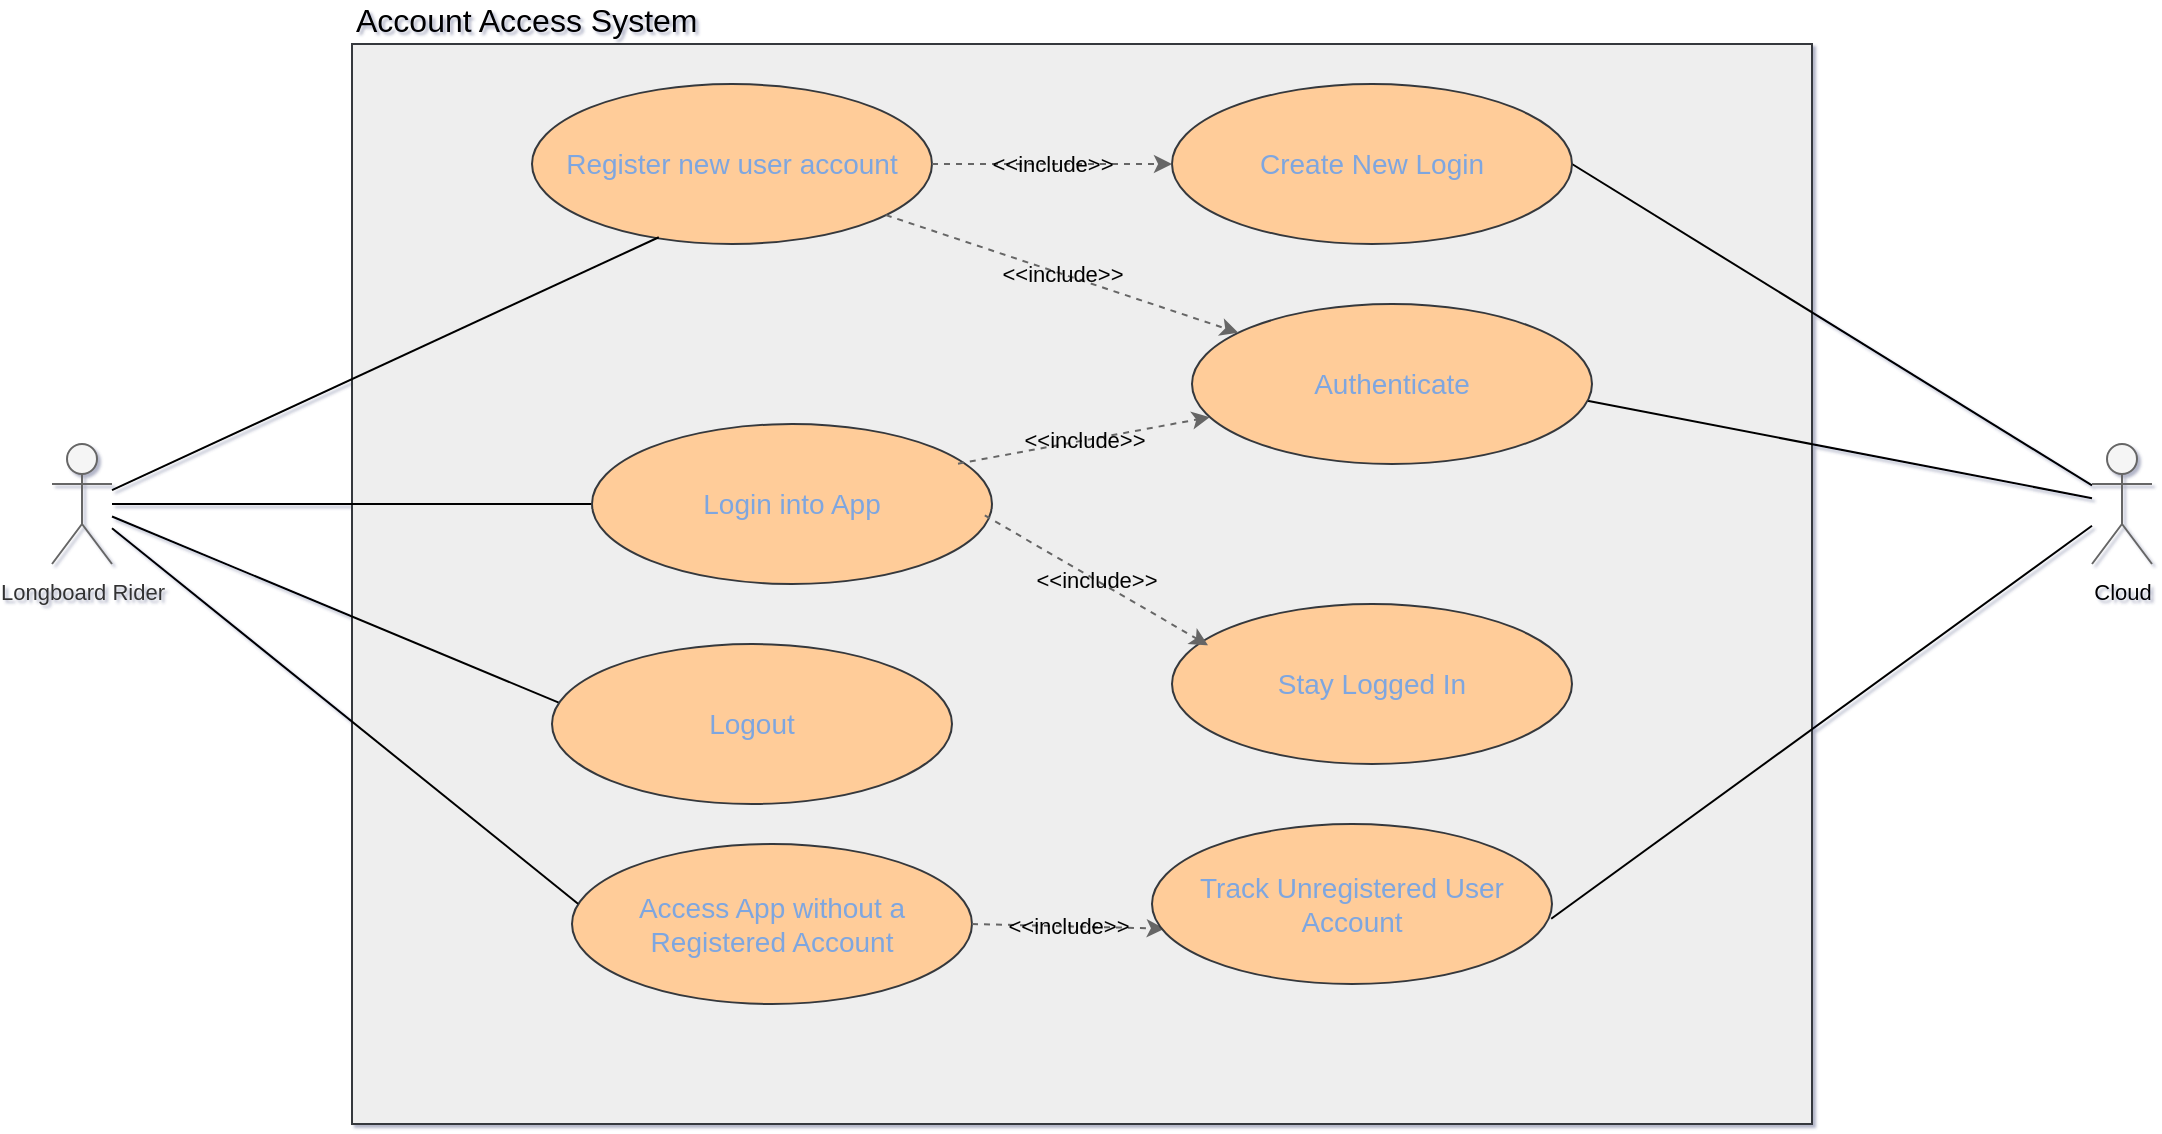 <mxfile version="27.0.5">
  <diagram name="Page-1" id="ib0KKrDDxVYF5MeXXiUM">
    <mxGraphModel dx="1722" dy="1136" grid="1" gridSize="10" guides="1" tooltips="1" connect="1" arrows="1" fold="1" page="1" pageScale="1" pageWidth="850" pageHeight="1100" background="#ffffff" math="0" shadow="1">
      <root>
        <mxCell id="0" />
        <mxCell id="1" parent="0" />
        <mxCell id="14" value="Specimen and collection" style="edgeStyle=orthogonalEdgeStyle;endArrow=block;html=1;" parent="1" edge="1">
          <mxGeometry relative="1" as="geometry">
            <mxPoint x="750" y="350" as="targetPoint" />
          </mxGeometry>
        </mxCell>
        <mxCell id="15" value="report delivery offline" style="edgeStyle=orthogonalEdgeStyle;endArrow=block;html=1;" parent="1" edge="1">
          <mxGeometry relative="1" as="geometry">
            <mxPoint x="700" y="380" as="sourcePoint" />
          </mxGeometry>
        </mxCell>
        <mxCell id="sfKcnbmMzuwdX9yF3wZo-21" value="&lt;div&gt;&lt;font style=&quot;font-size: 11px;&quot;&gt;Longboard Rider&lt;/font&gt;&lt;/div&gt;" style="shape=umlActor;verticalLabelPosition=bottom;verticalAlign=top;html=1;outlineConnect=0;strokeColor=#666666;align=center;fontFamily=Helvetica;fontSize=12;fontColor=#333333;labelBackgroundColor=none;fillColor=#f5f5f5;horizontal=1;textShadow=0;" parent="1" vertex="1">
          <mxGeometry x="290" y="510" width="30" height="60" as="geometry" />
        </mxCell>
        <mxCell id="CbTRWkR76J8zcbdZSMRa-18" value="&lt;font&gt;Account Access System&lt;/font&gt;" style="rounded=0;whiteSpace=wrap;html=1;labelPosition=center;verticalLabelPosition=top;align=left;verticalAlign=bottom;fillColor=#eeeeee;strokeColor=#36393d;fontSize=16;fontColor=#000000;" parent="1" vertex="1">
          <mxGeometry x="440" y="310" width="730" height="540" as="geometry" />
        </mxCell>
        <mxCell id="-pO5D620ASrmPBSO5rts-19" style="rounded=0;orthogonalLoop=1;jettySize=auto;html=1;strokeColor=#000000;endArrow=none;startFill=0;shadow=0;jumpStyle=none;exitX=0.982;exitY=0.602;exitDx=0;exitDy=0;exitPerimeter=0;" parent="1" source="yoxUfFOzrHix0iHAsxGL-21" target="yoxUfFOzrHix0iHAsxGL-15" edge="1">
          <mxGeometry relative="1" as="geometry">
            <mxPoint x="1080.0" y="490.042" as="sourcePoint" />
            <mxPoint x="1507.5" y="420" as="targetPoint" />
          </mxGeometry>
        </mxCell>
        <mxCell id="-pO5D620ASrmPBSO5rts-23" style="rounded=0;orthogonalLoop=1;jettySize=auto;html=1;strokeColor=#000000;endArrow=none;startFill=0;shadow=0;jumpStyle=none;exitX=1;exitY=0.5;exitDx=0;exitDy=0;" parent="1" source="yoxUfFOzrHix0iHAsxGL-20" target="yoxUfFOzrHix0iHAsxGL-15" edge="1">
          <mxGeometry relative="1" as="geometry">
            <mxPoint x="1020.0" y="620.005" as="sourcePoint" />
            <mxPoint x="1447.739" y="634.45" as="targetPoint" />
          </mxGeometry>
        </mxCell>
        <mxCell id="-pO5D620ASrmPBSO5rts-25" value="&lt;font style=&quot;font-size: 14px;&quot;&gt;Register new user account&lt;/font&gt;" style="ellipse;whiteSpace=wrap;html=1;fillColor=#ffcc99;strokeColor=#36393d;fontColor=#7EA6E0;" parent="1" vertex="1">
          <mxGeometry x="530" y="330" width="200" height="80" as="geometry" />
        </mxCell>
        <mxCell id="-pO5D620ASrmPBSO5rts-39" style="rounded=0;orthogonalLoop=1;jettySize=auto;html=1;strokeColor=#000000;endArrow=none;startFill=0;shadow=0;jumpStyle=none;entryX=0.317;entryY=0.958;entryDx=0;entryDy=0;entryPerimeter=0;" parent="1" source="sfKcnbmMzuwdX9yF3wZo-21" target="-pO5D620ASrmPBSO5rts-25" edge="1">
          <mxGeometry relative="1" as="geometry">
            <mxPoint x="330" y="440" as="sourcePoint" />
            <mxPoint x="480" y="390" as="targetPoint" />
          </mxGeometry>
        </mxCell>
        <mxCell id="-pO5D620ASrmPBSO5rts-40" style="rounded=0;orthogonalLoop=1;jettySize=auto;html=1;strokeColor=#000000;endArrow=none;startFill=0;shadow=0;jumpStyle=none;" parent="1" source="sfKcnbmMzuwdX9yF3wZo-21" target="yoxUfFOzrHix0iHAsxGL-16" edge="1">
          <mxGeometry relative="1" as="geometry">
            <mxPoint x="330" y="537" as="sourcePoint" />
            <mxPoint x="600.7" y="514.656" as="targetPoint" />
          </mxGeometry>
        </mxCell>
        <mxCell id="-pO5D620ASrmPBSO5rts-41" style="rounded=0;orthogonalLoop=1;jettySize=auto;html=1;strokeColor=#000000;endArrow=none;startFill=0;shadow=0;jumpStyle=none;entryX=0.023;entryY=0.373;entryDx=0;entryDy=0;entryPerimeter=0;" parent="1" source="sfKcnbmMzuwdX9yF3wZo-21" target="yoxUfFOzrHix0iHAsxGL-17" edge="1">
          <mxGeometry relative="1" as="geometry">
            <mxPoint x="264" y="847" as="sourcePoint" />
            <mxPoint x="600.0" y="644.0" as="targetPoint" />
          </mxGeometry>
        </mxCell>
        <mxCell id="yoxUfFOzrHix0iHAsxGL-15" value="&lt;div&gt;&lt;font style=&quot;font-size: 11px;&quot;&gt;Cloud&lt;/font&gt;&lt;/div&gt;" style="shape=umlActor;verticalLabelPosition=bottom;verticalAlign=top;html=1;outlineConnect=0;strokeColor=#666666;align=center;fontFamily=Helvetica;fontSize=12;fontColor=#000000;labelBackgroundColor=none;fillColor=#f5f5f5;horizontal=1;textShadow=0;" parent="1" vertex="1">
          <mxGeometry x="1310" y="510" width="30" height="60" as="geometry" />
        </mxCell>
        <mxCell id="yoxUfFOzrHix0iHAsxGL-16" value="&lt;font style=&quot;font-size: 14px;&quot;&gt;Login into App&lt;/font&gt;" style="ellipse;whiteSpace=wrap;html=1;fillColor=#ffcc99;strokeColor=#36393d;fontColor=#7EA6E0;" parent="1" vertex="1">
          <mxGeometry x="560" y="500" width="200" height="80" as="geometry" />
        </mxCell>
        <mxCell id="yoxUfFOzrHix0iHAsxGL-17" value="&lt;font style=&quot;font-size: 14px;&quot;&gt;Logout&lt;/font&gt;" style="ellipse;whiteSpace=wrap;html=1;fillColor=#ffcc99;strokeColor=#36393d;fontColor=#7EA6E0;" parent="1" vertex="1">
          <mxGeometry x="540" y="610" width="200" height="80" as="geometry" />
        </mxCell>
        <mxCell id="yoxUfFOzrHix0iHAsxGL-18" value="&lt;span style=&quot;font-size: 14px;&quot;&gt;Access App without a Registered Account&lt;/span&gt;" style="ellipse;whiteSpace=wrap;html=1;fillColor=#ffcc99;strokeColor=#36393d;fontColor=#7EA6E0;" parent="1" vertex="1">
          <mxGeometry x="550" y="710" width="200" height="80" as="geometry" />
        </mxCell>
        <mxCell id="yoxUfFOzrHix0iHAsxGL-19" style="rounded=0;orthogonalLoop=1;jettySize=auto;html=1;strokeColor=#000000;endArrow=none;startFill=0;shadow=0;jumpStyle=none;entryX=0.015;entryY=0.373;entryDx=0;entryDy=0;entryPerimeter=0;" parent="1" source="sfKcnbmMzuwdX9yF3wZo-21" target="yoxUfFOzrHix0iHAsxGL-18" edge="1">
          <mxGeometry relative="1" as="geometry">
            <mxPoint x="280" y="640" as="sourcePoint" />
            <mxPoint x="645" y="698" as="targetPoint" />
          </mxGeometry>
        </mxCell>
        <mxCell id="yoxUfFOzrHix0iHAsxGL-20" value="&lt;font style=&quot;font-size: 14px;&quot;&gt;Create New Login&lt;/font&gt;" style="ellipse;whiteSpace=wrap;html=1;fillColor=#ffcc99;strokeColor=#36393d;fontColor=#7EA6E0;" parent="1" vertex="1">
          <mxGeometry x="850" y="330" width="200" height="80" as="geometry" />
        </mxCell>
        <mxCell id="yoxUfFOzrHix0iHAsxGL-21" value="&lt;font style=&quot;font-size: 14px;&quot;&gt;Authenticate&lt;/font&gt;" style="ellipse;whiteSpace=wrap;html=1;fillColor=#ffcc99;strokeColor=#36393d;fontColor=#7EA6E0;" parent="1" vertex="1">
          <mxGeometry x="860" y="440" width="200" height="80" as="geometry" />
        </mxCell>
        <mxCell id="yoxUfFOzrHix0iHAsxGL-22" value="&amp;lt;&amp;lt;include&amp;gt;&amp;gt;" style="endArrow=classic;html=1;rounded=0;fillColor=#f5f5f5;gradientColor=#b3b3b3;strokeColor=#666666;dashed=1;fontColor=#060606;align=center;labelBackgroundColor=none;exitX=1;exitY=0.5;exitDx=0;exitDy=0;entryX=0;entryY=0.5;entryDx=0;entryDy=0;" parent="1" source="-pO5D620ASrmPBSO5rts-25" target="yoxUfFOzrHix0iHAsxGL-20" edge="1">
          <mxGeometry width="50" height="50" relative="1" as="geometry">
            <mxPoint x="700" y="444" as="sourcePoint" />
            <mxPoint x="830" y="290" as="targetPoint" />
          </mxGeometry>
        </mxCell>
        <mxCell id="yoxUfFOzrHix0iHAsxGL-23" value="&amp;lt;&amp;lt;include&amp;gt;&amp;gt;" style="endArrow=classic;html=1;rounded=0;fillColor=#f5f5f5;gradientColor=#b3b3b3;strokeColor=#666666;dashed=1;fontColor=#060606;align=center;labelBackgroundColor=none;exitX=1;exitY=0.5;exitDx=0;exitDy=0;entryX=0.032;entryY=0.654;entryDx=0;entryDy=0;entryPerimeter=0;" parent="1" source="yoxUfFOzrHix0iHAsxGL-18" target="yoxUfFOzrHix0iHAsxGL-28" edge="1">
          <mxGeometry width="50" height="50" relative="1" as="geometry">
            <mxPoint x="730" y="844" as="sourcePoint" />
            <mxPoint x="860" y="690" as="targetPoint" />
          </mxGeometry>
        </mxCell>
        <mxCell id="yoxUfFOzrHix0iHAsxGL-24" value="&amp;lt;&amp;lt;include&amp;gt;&amp;gt;" style="endArrow=classic;html=1;rounded=0;fillColor=#f5f5f5;gradientColor=#b3b3b3;strokeColor=#666666;dashed=1;fontColor=#060606;align=center;labelBackgroundColor=none;exitX=0.915;exitY=0.248;exitDx=0;exitDy=0;exitPerimeter=0;" parent="1" source="yoxUfFOzrHix0iHAsxGL-16" target="yoxUfFOzrHix0iHAsxGL-21" edge="1">
          <mxGeometry width="50" height="50" relative="1" as="geometry">
            <mxPoint x="760" y="510" as="sourcePoint" />
            <mxPoint x="890" y="356" as="targetPoint" />
          </mxGeometry>
        </mxCell>
        <mxCell id="yoxUfFOzrHix0iHAsxGL-25" value="&amp;lt;&amp;lt;include&amp;gt;&amp;gt;" style="endArrow=classic;html=1;rounded=0;fillColor=#f5f5f5;gradientColor=#b3b3b3;strokeColor=#666666;dashed=1;fontColor=#060606;align=center;labelBackgroundColor=none;" parent="1" source="-pO5D620ASrmPBSO5rts-25" target="yoxUfFOzrHix0iHAsxGL-21" edge="1">
          <mxGeometry width="50" height="50" relative="1" as="geometry">
            <mxPoint x="750" y="534" as="sourcePoint" />
            <mxPoint x="880" y="380" as="targetPoint" />
          </mxGeometry>
        </mxCell>
        <mxCell id="yoxUfFOzrHix0iHAsxGL-26" value="&lt;font style=&quot;font-size: 14px;&quot;&gt;Stay Logged In&lt;/font&gt;" style="ellipse;whiteSpace=wrap;html=1;fillColor=#ffcc99;strokeColor=#36393d;fontColor=#7EA6E0;" parent="1" vertex="1">
          <mxGeometry x="850" y="590" width="200" height="80" as="geometry" />
        </mxCell>
        <mxCell id="yoxUfFOzrHix0iHAsxGL-27" value="&amp;lt;&amp;lt;include&amp;gt;&amp;gt;" style="endArrow=classic;html=1;rounded=0;fillColor=#f5f5f5;gradientColor=#b3b3b3;strokeColor=#666666;dashed=1;fontColor=#060606;align=center;labelBackgroundColor=none;entryX=0.09;entryY=0.258;entryDx=0;entryDy=0;entryPerimeter=0;exitX=0.982;exitY=0.571;exitDx=0;exitDy=0;exitPerimeter=0;" parent="1" source="yoxUfFOzrHix0iHAsxGL-16" target="yoxUfFOzrHix0iHAsxGL-26" edge="1">
          <mxGeometry width="50" height="50" relative="1" as="geometry">
            <mxPoint x="760" y="522" as="sourcePoint" />
            <mxPoint x="936" y="580" as="targetPoint" />
          </mxGeometry>
        </mxCell>
        <mxCell id="yoxUfFOzrHix0iHAsxGL-28" value="&lt;font style=&quot;font-size: 14px;&quot;&gt;Track Unregistered User Account&lt;/font&gt;" style="ellipse;whiteSpace=wrap;html=1;fillColor=#ffcc99;strokeColor=#36393d;fontColor=#7EA6E0;" parent="1" vertex="1">
          <mxGeometry x="840" y="700" width="200" height="80" as="geometry" />
        </mxCell>
        <mxCell id="yoxUfFOzrHix0iHAsxGL-29" style="rounded=0;orthogonalLoop=1;jettySize=auto;html=1;strokeColor=#000000;endArrow=none;startFill=0;shadow=0;jumpStyle=none;exitX=0.998;exitY=0.592;exitDx=0;exitDy=0;exitPerimeter=0;" parent="1" source="yoxUfFOzrHix0iHAsxGL-28" target="yoxUfFOzrHix0iHAsxGL-15" edge="1">
          <mxGeometry relative="1" as="geometry">
            <mxPoint x="1070" y="725.5" as="sourcePoint" />
            <mxPoint x="1324" y="774.5" as="targetPoint" />
          </mxGeometry>
        </mxCell>
      </root>
    </mxGraphModel>
  </diagram>
</mxfile>
